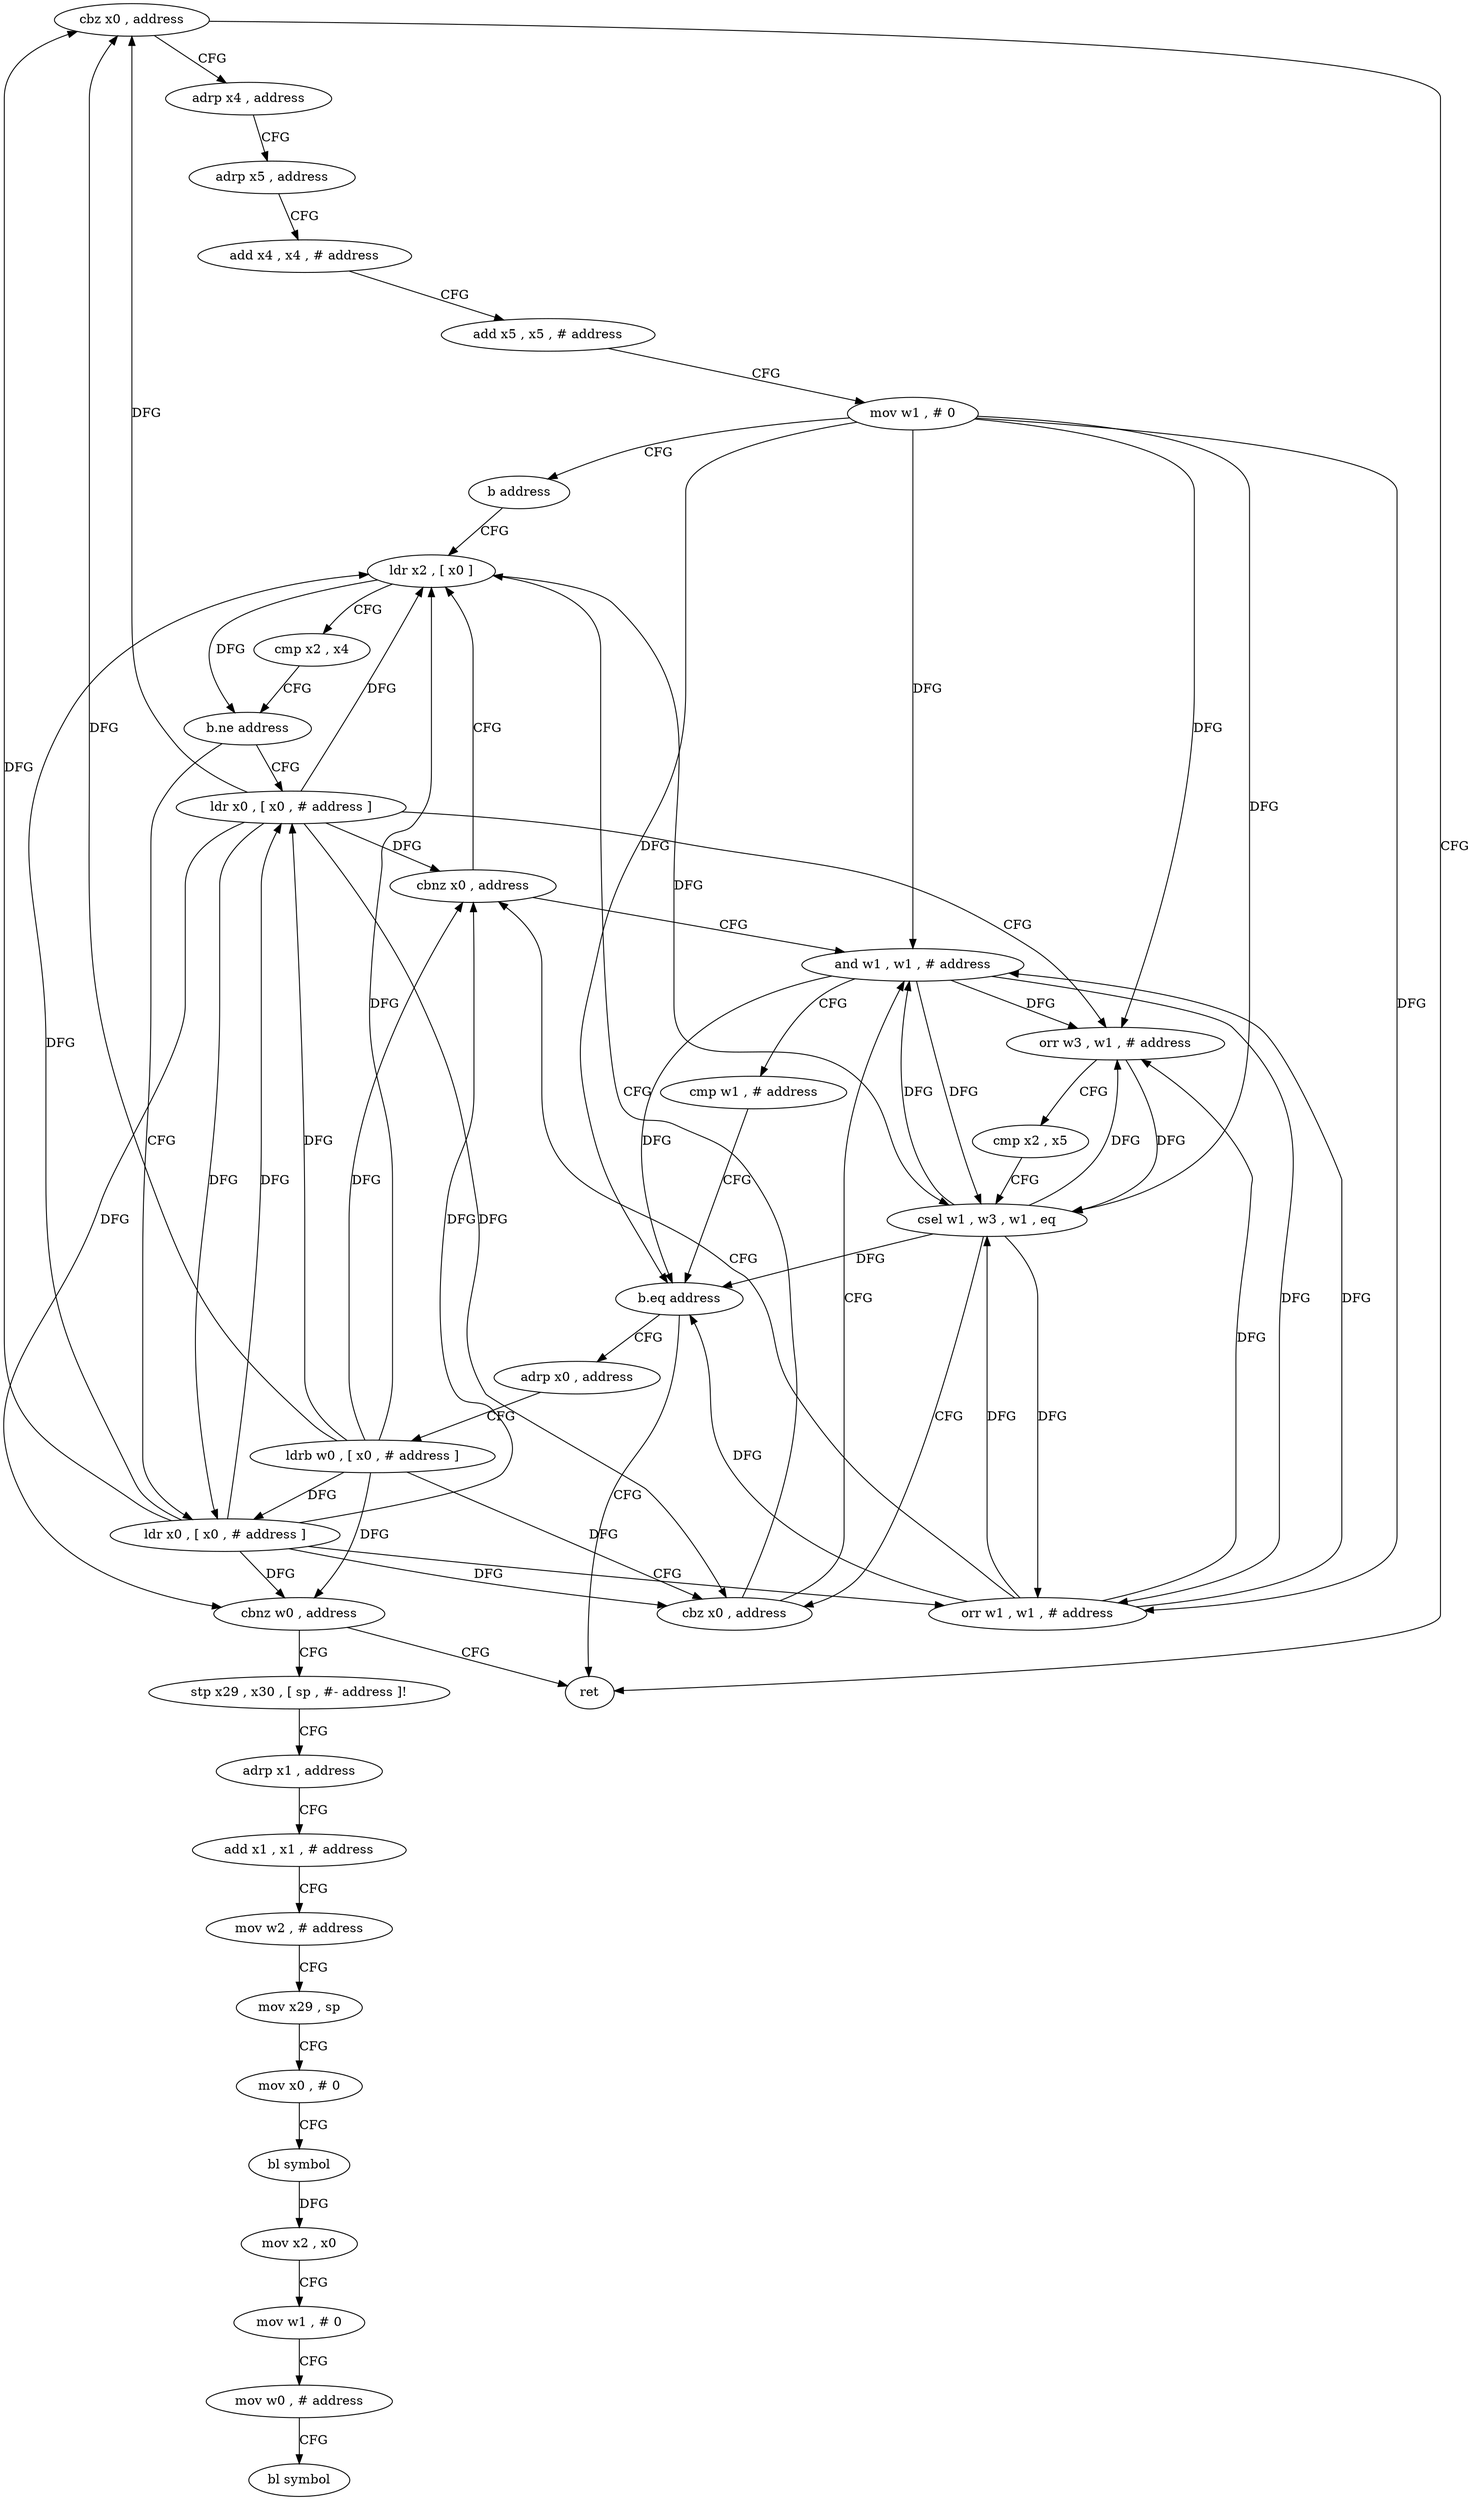 digraph "func" {
"4259544" [label = "cbz x0 , address" ]
"4259632" [label = "ret" ]
"4259548" [label = "adrp x4 , address" ]
"4259552" [label = "adrp x5 , address" ]
"4259556" [label = "add x4 , x4 , # address" ]
"4259560" [label = "add x5 , x5 , # address" ]
"4259564" [label = "mov w1 , # 0" ]
"4259568" [label = "b address" ]
"4259596" [label = "ldr x2 , [ x0 ]" ]
"4259600" [label = "cmp x2 , x4" ]
"4259604" [label = "b.ne address" ]
"4259576" [label = "ldr x0 , [ x0 , # address ]" ]
"4259608" [label = "ldr x0 , [ x0 , # address ]" ]
"4259580" [label = "orr w3 , w1 , # address" ]
"4259584" [label = "cmp x2 , x5" ]
"4259588" [label = "csel w1 , w3 , w1 , eq" ]
"4259592" [label = "cbz x0 , address" ]
"4259620" [label = "and w1 , w1 , # address" ]
"4259612" [label = "orr w1 , w1 , # address" ]
"4259616" [label = "cbnz x0 , address" ]
"4259624" [label = "cmp w1 , # address" ]
"4259628" [label = "b.eq address" ]
"4259640" [label = "adrp x0 , address" ]
"4259644" [label = "ldrb w0 , [ x0 , # address ]" ]
"4259648" [label = "cbnz w0 , address" ]
"4259652" [label = "stp x29 , x30 , [ sp , #- address ]!" ]
"4259656" [label = "adrp x1 , address" ]
"4259660" [label = "add x1 , x1 , # address" ]
"4259664" [label = "mov w2 , # address" ]
"4259668" [label = "mov x29 , sp" ]
"4259672" [label = "mov x0 , # 0" ]
"4259676" [label = "bl symbol" ]
"4259680" [label = "mov x2 , x0" ]
"4259684" [label = "mov w1 , # 0" ]
"4259688" [label = "mov w0 , # address" ]
"4259692" [label = "bl symbol" ]
"4259544" -> "4259632" [ label = "CFG" ]
"4259544" -> "4259548" [ label = "CFG" ]
"4259548" -> "4259552" [ label = "CFG" ]
"4259552" -> "4259556" [ label = "CFG" ]
"4259556" -> "4259560" [ label = "CFG" ]
"4259560" -> "4259564" [ label = "CFG" ]
"4259564" -> "4259568" [ label = "CFG" ]
"4259564" -> "4259580" [ label = "DFG" ]
"4259564" -> "4259612" [ label = "DFG" ]
"4259564" -> "4259588" [ label = "DFG" ]
"4259564" -> "4259620" [ label = "DFG" ]
"4259564" -> "4259628" [ label = "DFG" ]
"4259568" -> "4259596" [ label = "CFG" ]
"4259596" -> "4259600" [ label = "CFG" ]
"4259596" -> "4259604" [ label = "DFG" ]
"4259596" -> "4259588" [ label = "DFG" ]
"4259600" -> "4259604" [ label = "CFG" ]
"4259604" -> "4259576" [ label = "CFG" ]
"4259604" -> "4259608" [ label = "CFG" ]
"4259576" -> "4259580" [ label = "CFG" ]
"4259576" -> "4259544" [ label = "DFG" ]
"4259576" -> "4259596" [ label = "DFG" ]
"4259576" -> "4259608" [ label = "DFG" ]
"4259576" -> "4259616" [ label = "DFG" ]
"4259576" -> "4259592" [ label = "DFG" ]
"4259576" -> "4259648" [ label = "DFG" ]
"4259608" -> "4259612" [ label = "CFG" ]
"4259608" -> "4259544" [ label = "DFG" ]
"4259608" -> "4259596" [ label = "DFG" ]
"4259608" -> "4259576" [ label = "DFG" ]
"4259608" -> "4259616" [ label = "DFG" ]
"4259608" -> "4259592" [ label = "DFG" ]
"4259608" -> "4259648" [ label = "DFG" ]
"4259580" -> "4259584" [ label = "CFG" ]
"4259580" -> "4259588" [ label = "DFG" ]
"4259584" -> "4259588" [ label = "CFG" ]
"4259588" -> "4259592" [ label = "CFG" ]
"4259588" -> "4259580" [ label = "DFG" ]
"4259588" -> "4259612" [ label = "DFG" ]
"4259588" -> "4259620" [ label = "DFG" ]
"4259588" -> "4259628" [ label = "DFG" ]
"4259592" -> "4259620" [ label = "CFG" ]
"4259592" -> "4259596" [ label = "CFG" ]
"4259620" -> "4259624" [ label = "CFG" ]
"4259620" -> "4259580" [ label = "DFG" ]
"4259620" -> "4259612" [ label = "DFG" ]
"4259620" -> "4259588" [ label = "DFG" ]
"4259620" -> "4259628" [ label = "DFG" ]
"4259612" -> "4259616" [ label = "CFG" ]
"4259612" -> "4259580" [ label = "DFG" ]
"4259612" -> "4259588" [ label = "DFG" ]
"4259612" -> "4259620" [ label = "DFG" ]
"4259612" -> "4259628" [ label = "DFG" ]
"4259616" -> "4259596" [ label = "CFG" ]
"4259616" -> "4259620" [ label = "CFG" ]
"4259624" -> "4259628" [ label = "CFG" ]
"4259628" -> "4259640" [ label = "CFG" ]
"4259628" -> "4259632" [ label = "CFG" ]
"4259640" -> "4259644" [ label = "CFG" ]
"4259644" -> "4259648" [ label = "DFG" ]
"4259644" -> "4259544" [ label = "DFG" ]
"4259644" -> "4259596" [ label = "DFG" ]
"4259644" -> "4259576" [ label = "DFG" ]
"4259644" -> "4259608" [ label = "DFG" ]
"4259644" -> "4259616" [ label = "DFG" ]
"4259644" -> "4259592" [ label = "DFG" ]
"4259648" -> "4259632" [ label = "CFG" ]
"4259648" -> "4259652" [ label = "CFG" ]
"4259652" -> "4259656" [ label = "CFG" ]
"4259656" -> "4259660" [ label = "CFG" ]
"4259660" -> "4259664" [ label = "CFG" ]
"4259664" -> "4259668" [ label = "CFG" ]
"4259668" -> "4259672" [ label = "CFG" ]
"4259672" -> "4259676" [ label = "CFG" ]
"4259676" -> "4259680" [ label = "DFG" ]
"4259680" -> "4259684" [ label = "CFG" ]
"4259684" -> "4259688" [ label = "CFG" ]
"4259688" -> "4259692" [ label = "CFG" ]
}

